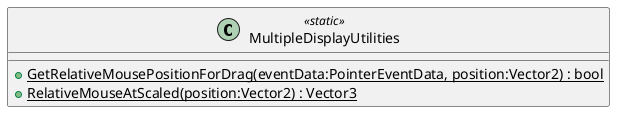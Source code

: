 @startuml
class MultipleDisplayUtilities <<static>> {
    + {static} GetRelativeMousePositionForDrag(eventData:PointerEventData, position:Vector2) : bool
    + {static} RelativeMouseAtScaled(position:Vector2) : Vector3
}
@enduml
